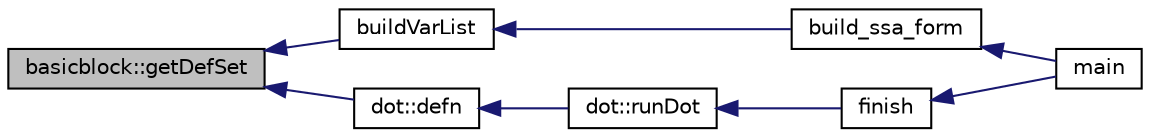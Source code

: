 digraph G
{
  edge [fontname="Helvetica",fontsize="10",labelfontname="Helvetica",labelfontsize="10"];
  node [fontname="Helvetica",fontsize="10",shape=record];
  rankdir=LR;
  Node1 [label="basicblock::getDefSet",height=0.2,width=0.4,color="black", fillcolor="grey75", style="filled" fontcolor="black"];
  Node1 -> Node2 [dir=back,color="midnightblue",fontsize="10",style="solid",fontname="Helvetica"];
  Node2 [label="buildVarList",height=0.2,width=0.4,color="black", fillcolor="white", style="filled",URL="$ssa_8cpp.html#adb27c228bf508415dafc026ebbc822d3"];
  Node2 -> Node3 [dir=back,color="midnightblue",fontsize="10",style="solid",fontname="Helvetica"];
  Node3 [label="build_ssa_form",height=0.2,width=0.4,color="black", fillcolor="white", style="filled",URL="$ssa_8h.html#a99d7839751286ac78c627aabd383cb51"];
  Node3 -> Node4 [dir=back,color="midnightblue",fontsize="10",style="solid",fontname="Helvetica"];
  Node4 [label="main",height=0.2,width=0.4,color="black", fillcolor="white", style="filled",URL="$main_8cpp.html#a0ddf1224851353fc92bfbff6f499fa97"];
  Node1 -> Node5 [dir=back,color="midnightblue",fontsize="10",style="solid",fontname="Helvetica"];
  Node5 [label="dot::defn",height=0.2,width=0.4,color="black", fillcolor="white", style="filled",URL="$classdot.html#af56f68484dcec4b943a6a77d261080a6"];
  Node5 -> Node6 [dir=back,color="midnightblue",fontsize="10",style="solid",fontname="Helvetica"];
  Node6 [label="dot::runDot",height=0.2,width=0.4,color="black", fillcolor="white", style="filled",URL="$classdot.html#a613147e95e44f245a63a5b08418c95f9"];
  Node6 -> Node7 [dir=back,color="midnightblue",fontsize="10",style="solid",fontname="Helvetica"];
  Node7 [label="finish",height=0.2,width=0.4,color="black", fillcolor="white", style="filled",URL="$main_8cpp.html#a95cf23fdc260a92c373256cf79d940f2"];
  Node7 -> Node4 [dir=back,color="midnightblue",fontsize="10",style="solid",fontname="Helvetica"];
}
